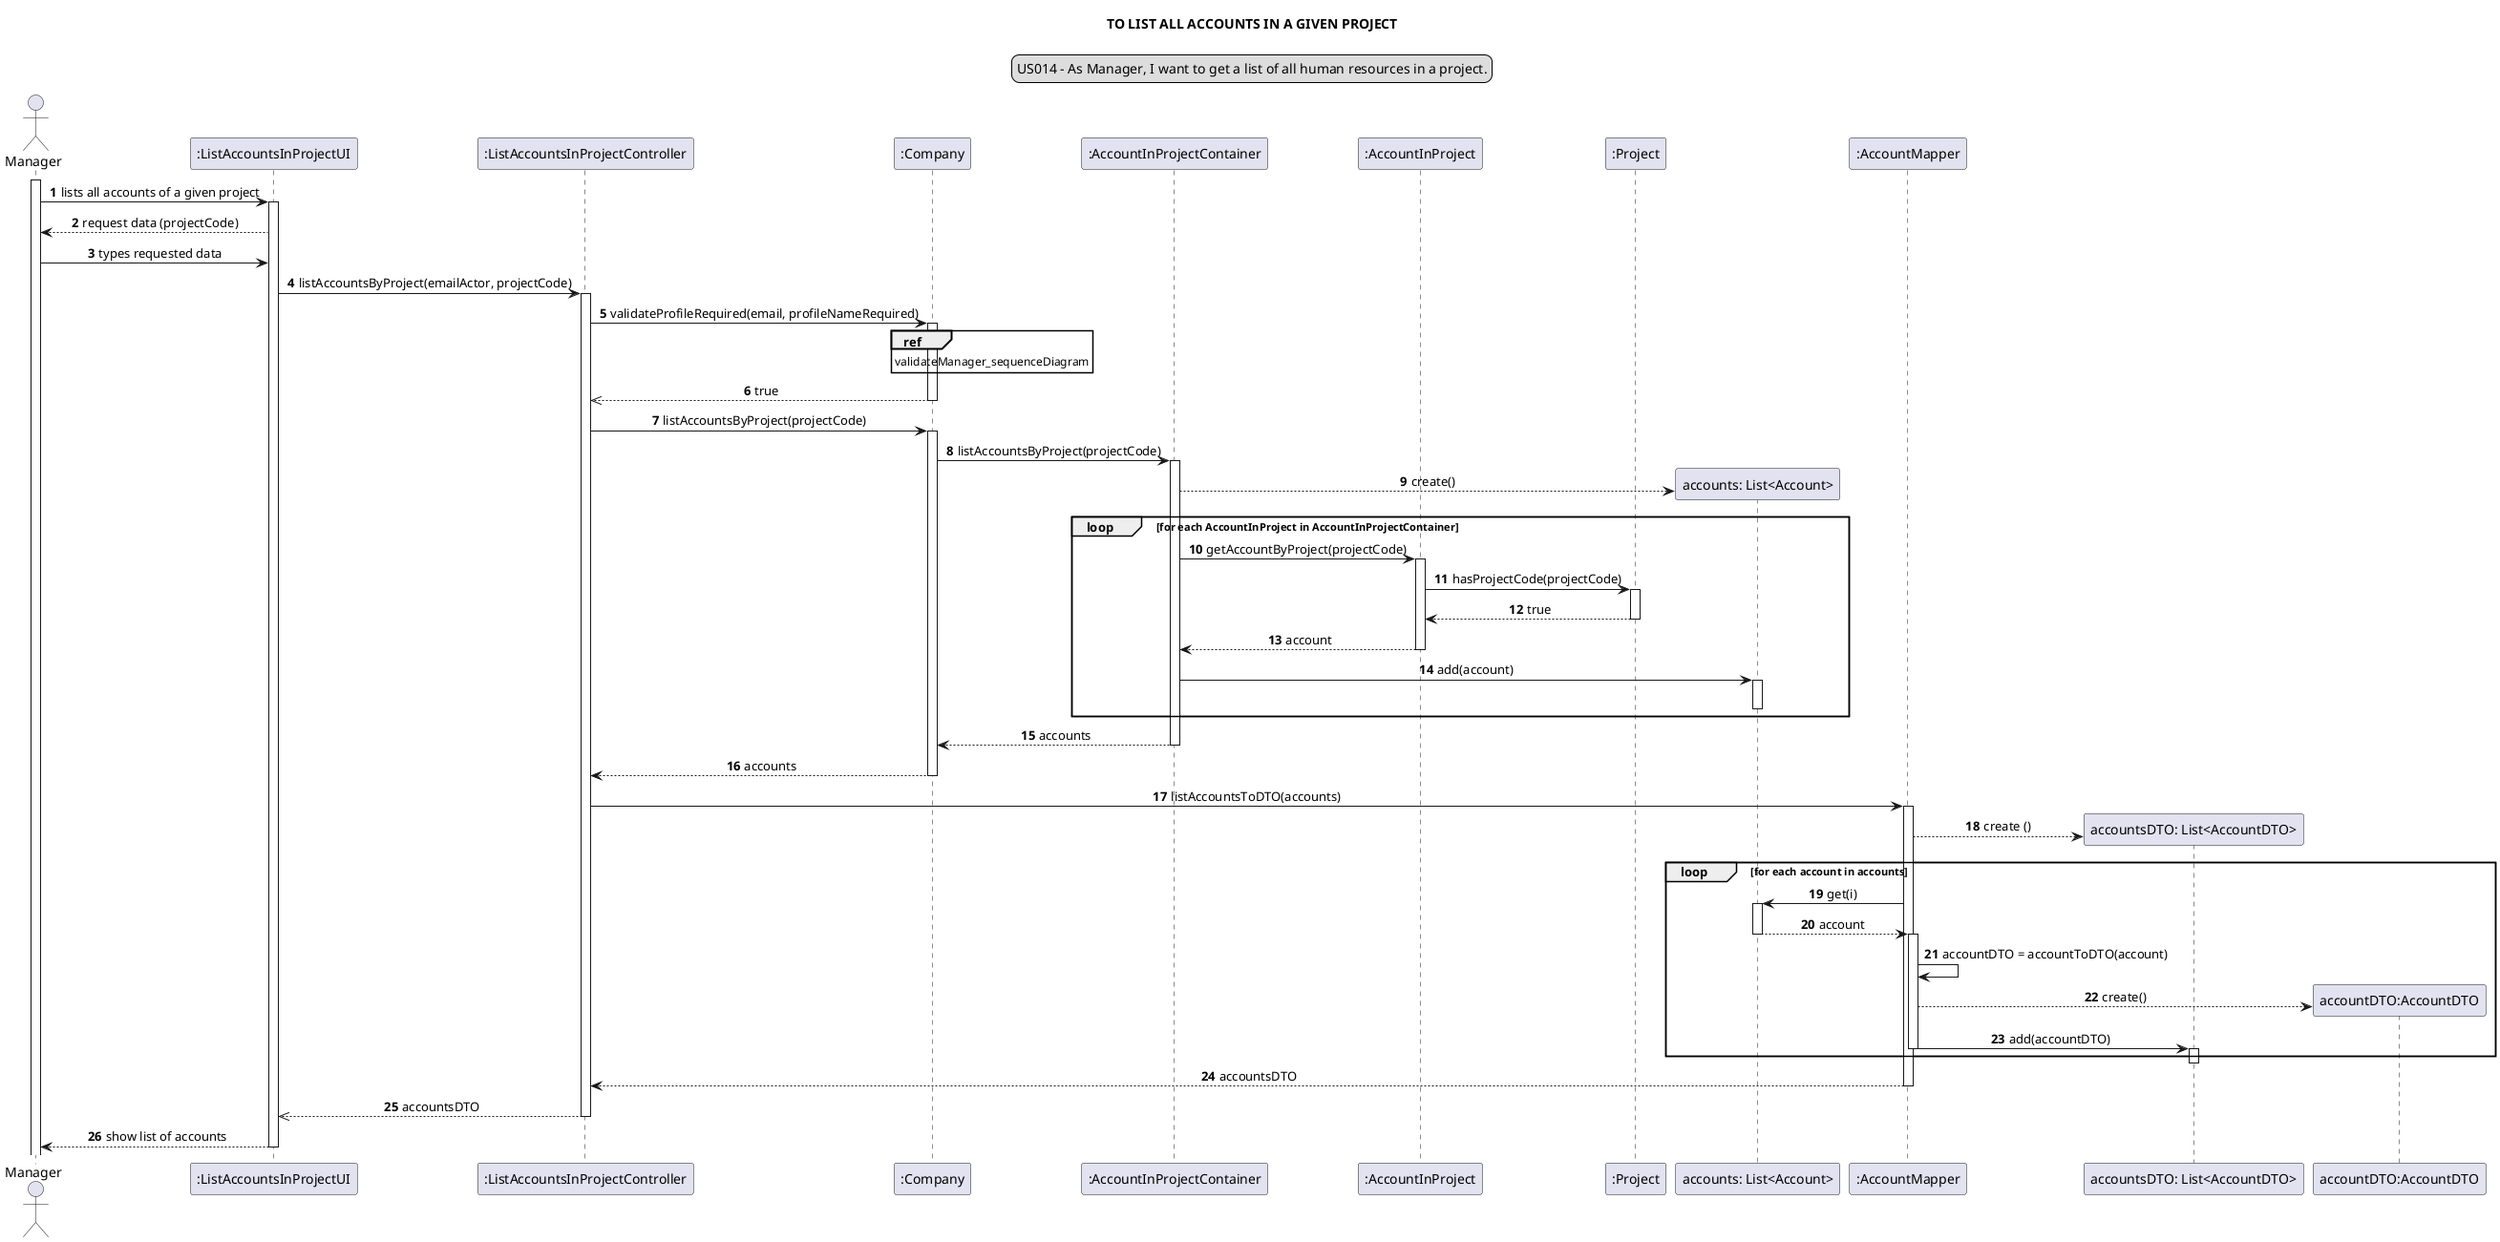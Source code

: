 @startuml
skinparam sequenceMessageAlign center
title TO LIST ALL ACCOUNTS IN A GIVEN PROJECT
legend top
US014 - As Manager, I want to get a list of all human resources in a project.
end legend
autonumber
actor Manager
participant ":ListAccountsInProjectUI" as ui
participant ":ListAccountsInProjectController" as ct
participant ":Company" as c
participant ":AccountInProjectContainer" as cn
participant ":AccountInProject" as acip
participant ":Project" as p
participant "accounts: List<Account>" as list
participant ":AccountMapper" as mapper
participant "accountsDTO: List<AccountDTO>" as listacDTO
participant "accountDTO:AccountDTO" as DTO


activate Manager
Manager -> ui: lists all accounts of a given project
activate ui
ui --> Manager: request data (projectCode)
Manager -> ui: types requested data
ui -> ct: listAccountsByProject(emailActor, projectCode)
activate ct
ct -> c: validateProfileRequired(email, profileNameRequired)
activate c
ref over c: validateManager_sequenceDiagram
c -->> ct: true
deactivate c
ct -> c: listAccountsByProject(projectCode)
activate c
c -> cn: listAccountsByProject(projectCode)
activate cn
create list
cn --> list :create()
loop for each AccountInProject in AccountInProjectContainer
cn -> acip : getAccountByProject(projectCode)
activate acip
acip -> p : hasProjectCode(projectCode)
activate p
p --> acip : true
deactivate p
acip --> cn: account
deactivate acip
cn -> list : add(account)
activate list
deactivate list
end loop
cn --> c : accounts
deactivate cn
c --> ct: accounts
deactivate c
ct -> mapper: listAccountsToDTO(accounts)
activate mapper
create listacDTO
mapper --> listacDTO: create ()
loop for each account in accounts
mapper -> list: get(i)
activate list
list --> mapper: account
deactivate list
activate mapper
mapper -> mapper : accountDTO = accountToDTO(account)
create DTO
mapper --> DTO : create()
mapper ->listacDTO :add(accountDTO)
deactivate mapper
activate listacDTO
end loop
deactivate listacDTO
mapper --> ct :accountsDTO
deactivate mapper
ct -->> ui: accountsDTO
deactivate ct
ui --> Manager: show list of accounts
deactivate ui
@enduml